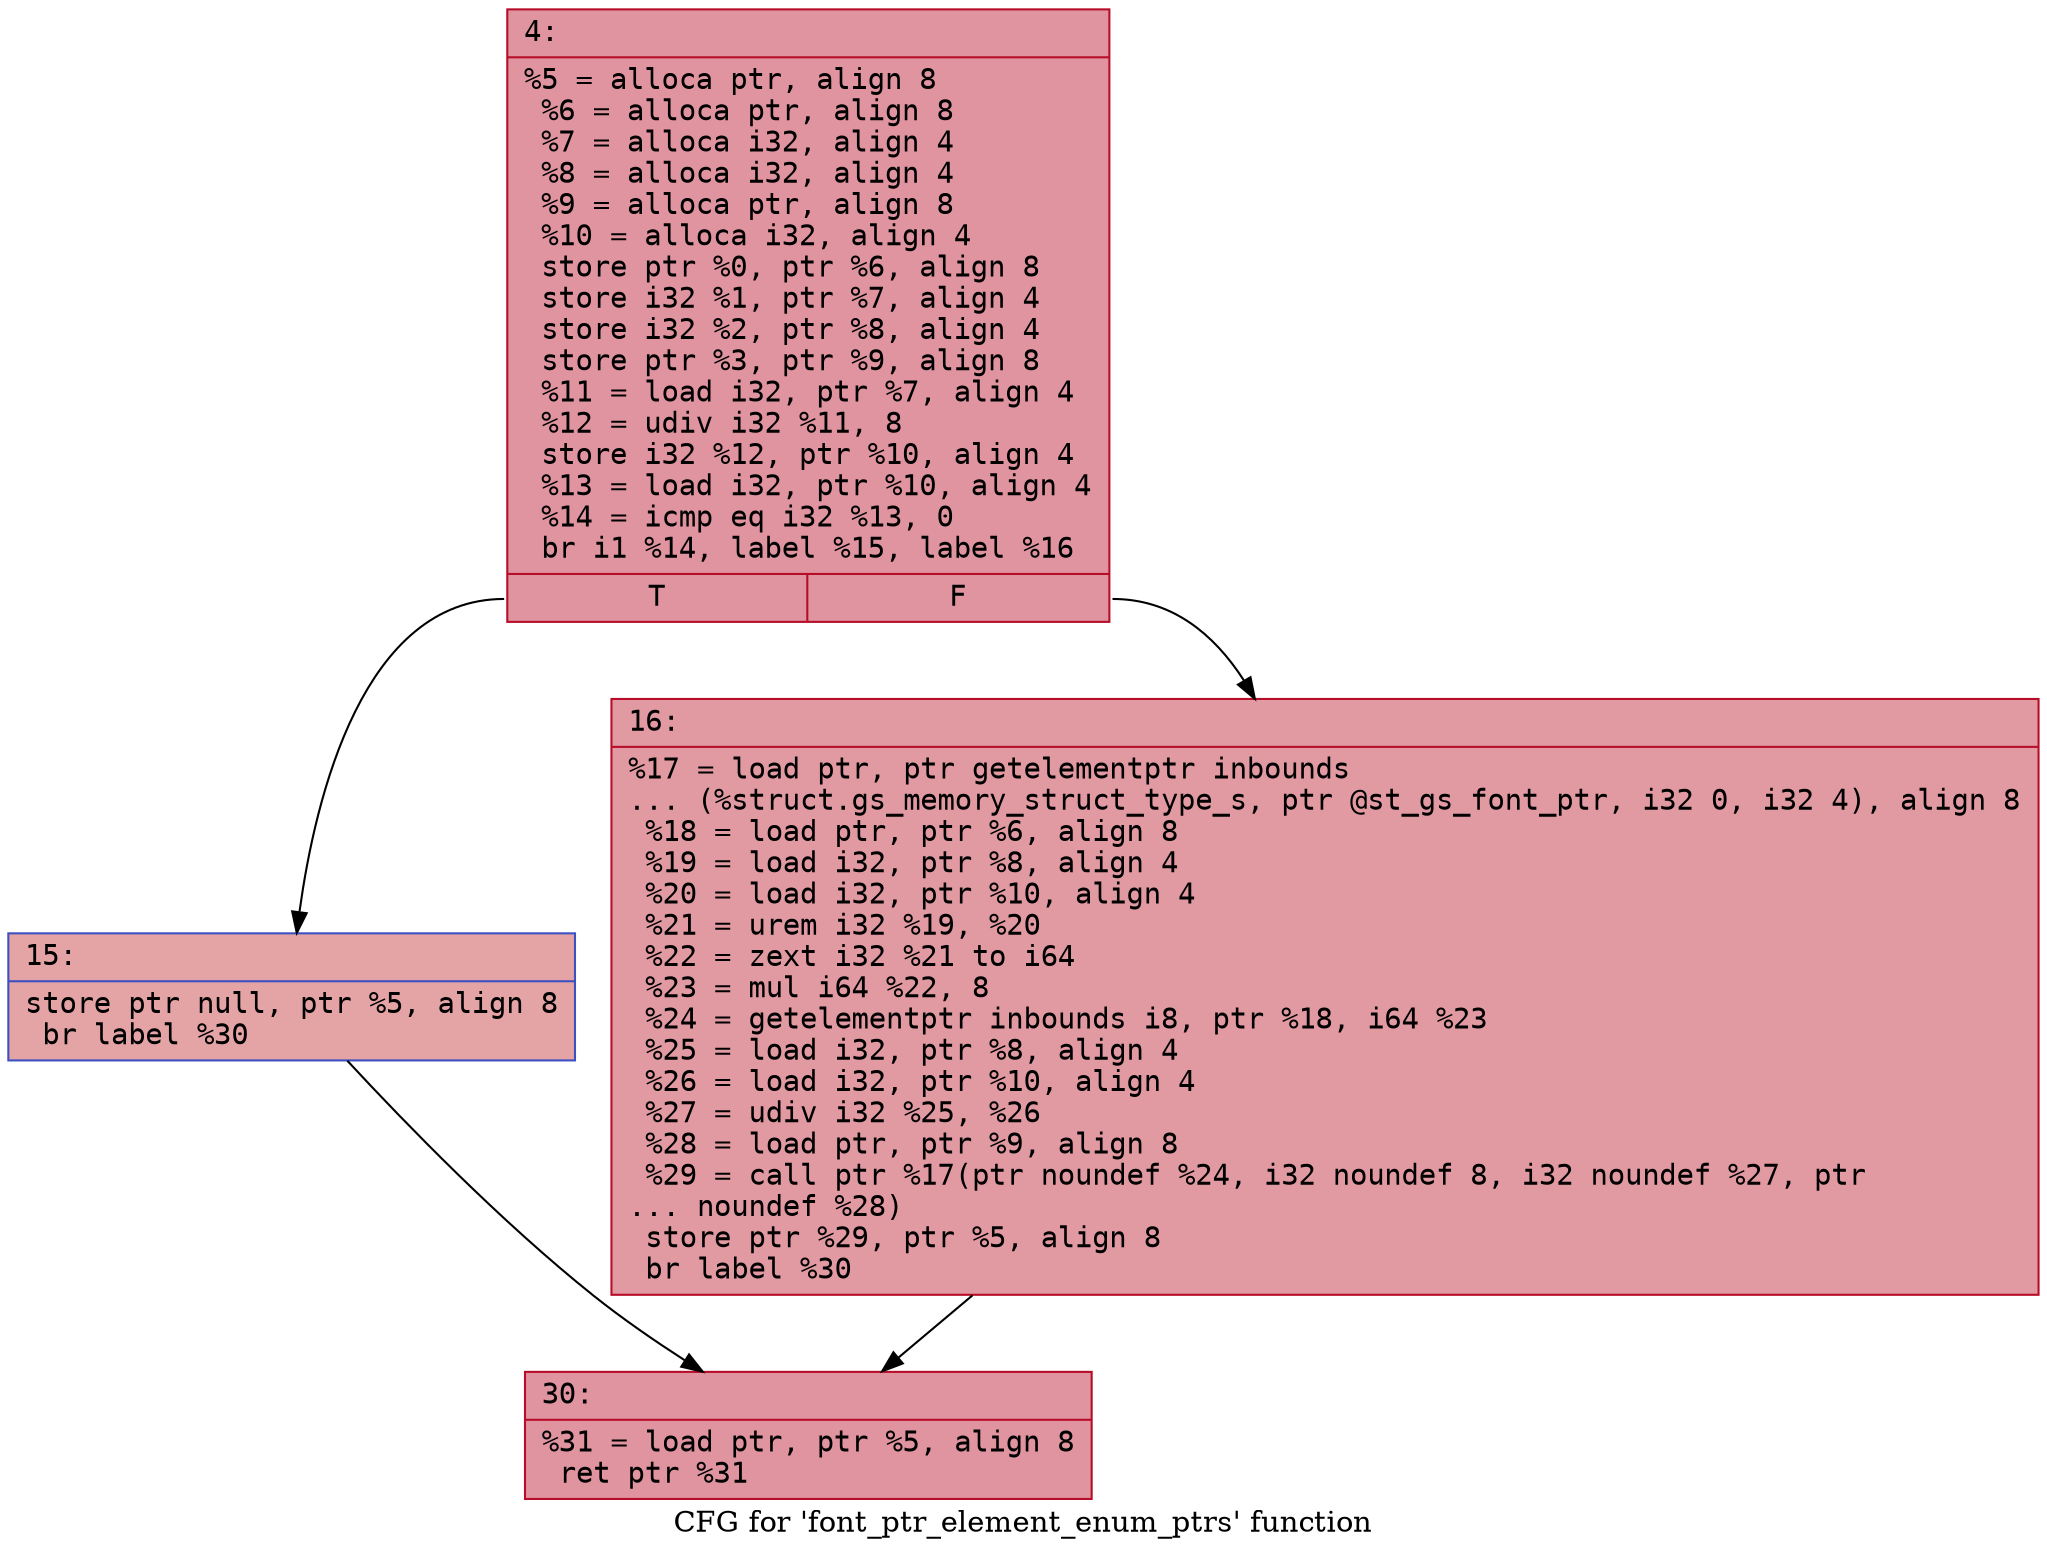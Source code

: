digraph "CFG for 'font_ptr_element_enum_ptrs' function" {
	label="CFG for 'font_ptr_element_enum_ptrs' function";

	Node0x600002017610 [shape=record,color="#b70d28ff", style=filled, fillcolor="#b70d2870" fontname="Courier",label="{4:\l|  %5 = alloca ptr, align 8\l  %6 = alloca ptr, align 8\l  %7 = alloca i32, align 4\l  %8 = alloca i32, align 4\l  %9 = alloca ptr, align 8\l  %10 = alloca i32, align 4\l  store ptr %0, ptr %6, align 8\l  store i32 %1, ptr %7, align 4\l  store i32 %2, ptr %8, align 4\l  store ptr %3, ptr %9, align 8\l  %11 = load i32, ptr %7, align 4\l  %12 = udiv i32 %11, 8\l  store i32 %12, ptr %10, align 4\l  %13 = load i32, ptr %10, align 4\l  %14 = icmp eq i32 %13, 0\l  br i1 %14, label %15, label %16\l|{<s0>T|<s1>F}}"];
	Node0x600002017610:s0 -> Node0x600002017660[tooltip="4 -> 15\nProbability 37.50%" ];
	Node0x600002017610:s1 -> Node0x6000020176b0[tooltip="4 -> 16\nProbability 62.50%" ];
	Node0x600002017660 [shape=record,color="#3d50c3ff", style=filled, fillcolor="#c32e3170" fontname="Courier",label="{15:\l|  store ptr null, ptr %5, align 8\l  br label %30\l}"];
	Node0x600002017660 -> Node0x600002017700[tooltip="15 -> 30\nProbability 100.00%" ];
	Node0x6000020176b0 [shape=record,color="#b70d28ff", style=filled, fillcolor="#bb1b2c70" fontname="Courier",label="{16:\l|  %17 = load ptr, ptr getelementptr inbounds\l... (%struct.gs_memory_struct_type_s, ptr @st_gs_font_ptr, i32 0, i32 4), align 8\l  %18 = load ptr, ptr %6, align 8\l  %19 = load i32, ptr %8, align 4\l  %20 = load i32, ptr %10, align 4\l  %21 = urem i32 %19, %20\l  %22 = zext i32 %21 to i64\l  %23 = mul i64 %22, 8\l  %24 = getelementptr inbounds i8, ptr %18, i64 %23\l  %25 = load i32, ptr %8, align 4\l  %26 = load i32, ptr %10, align 4\l  %27 = udiv i32 %25, %26\l  %28 = load ptr, ptr %9, align 8\l  %29 = call ptr %17(ptr noundef %24, i32 noundef 8, i32 noundef %27, ptr\l... noundef %28)\l  store ptr %29, ptr %5, align 8\l  br label %30\l}"];
	Node0x6000020176b0 -> Node0x600002017700[tooltip="16 -> 30\nProbability 100.00%" ];
	Node0x600002017700 [shape=record,color="#b70d28ff", style=filled, fillcolor="#b70d2870" fontname="Courier",label="{30:\l|  %31 = load ptr, ptr %5, align 8\l  ret ptr %31\l}"];
}

